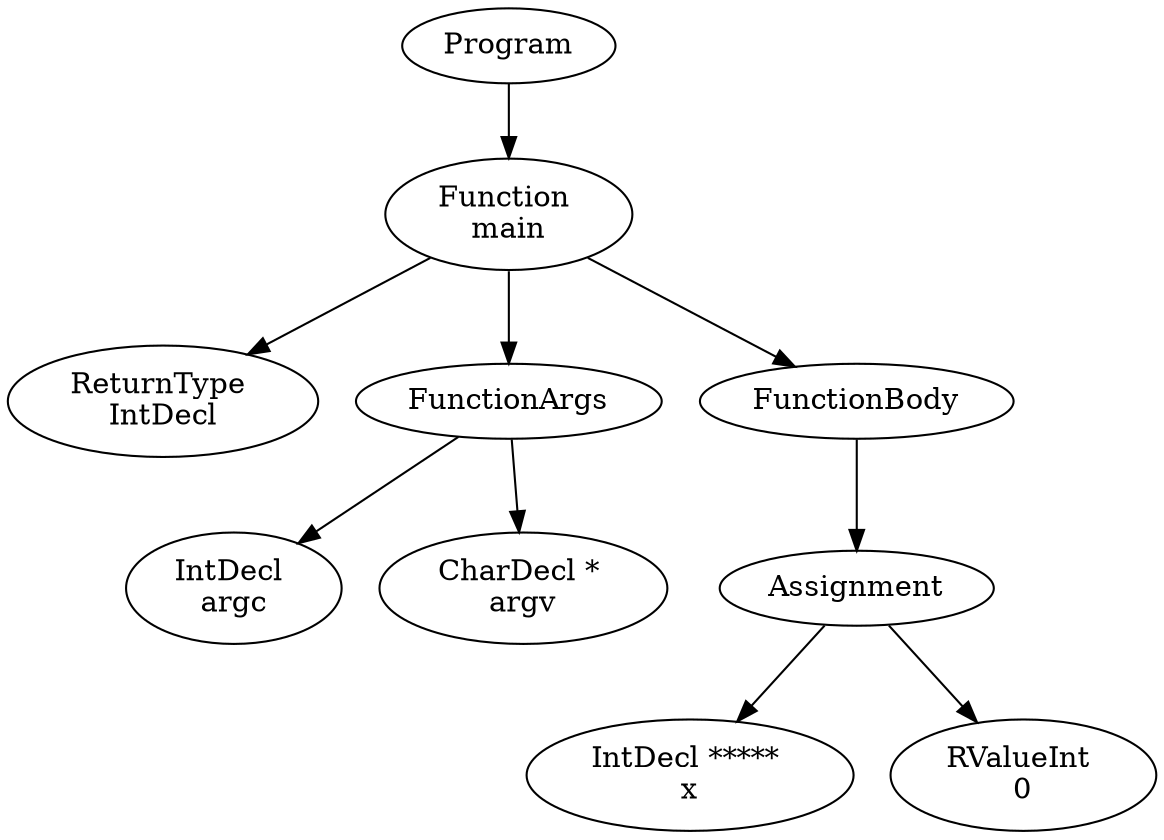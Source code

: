 digraph AST {
1 [label="Program"];
2 [label="Function \nmain"];
3 [label="ReturnType \nIntDecl"];
4 [label="FunctionArgs"];
5 [label="IntDecl \nargc"];
6 [label="CharDecl * \nargv"];
4 -> 5;
4 -> 6;
7 [label="FunctionBody"];
8 [label="Assignment"];
9 [label="IntDecl ***** \nx"];
10 [label="RValueInt \n0"];
8 -> 9;
8 -> 10;
7 -> 8;
2 -> 3;
2 -> 4;
2 -> 7;
1 -> 2;
}